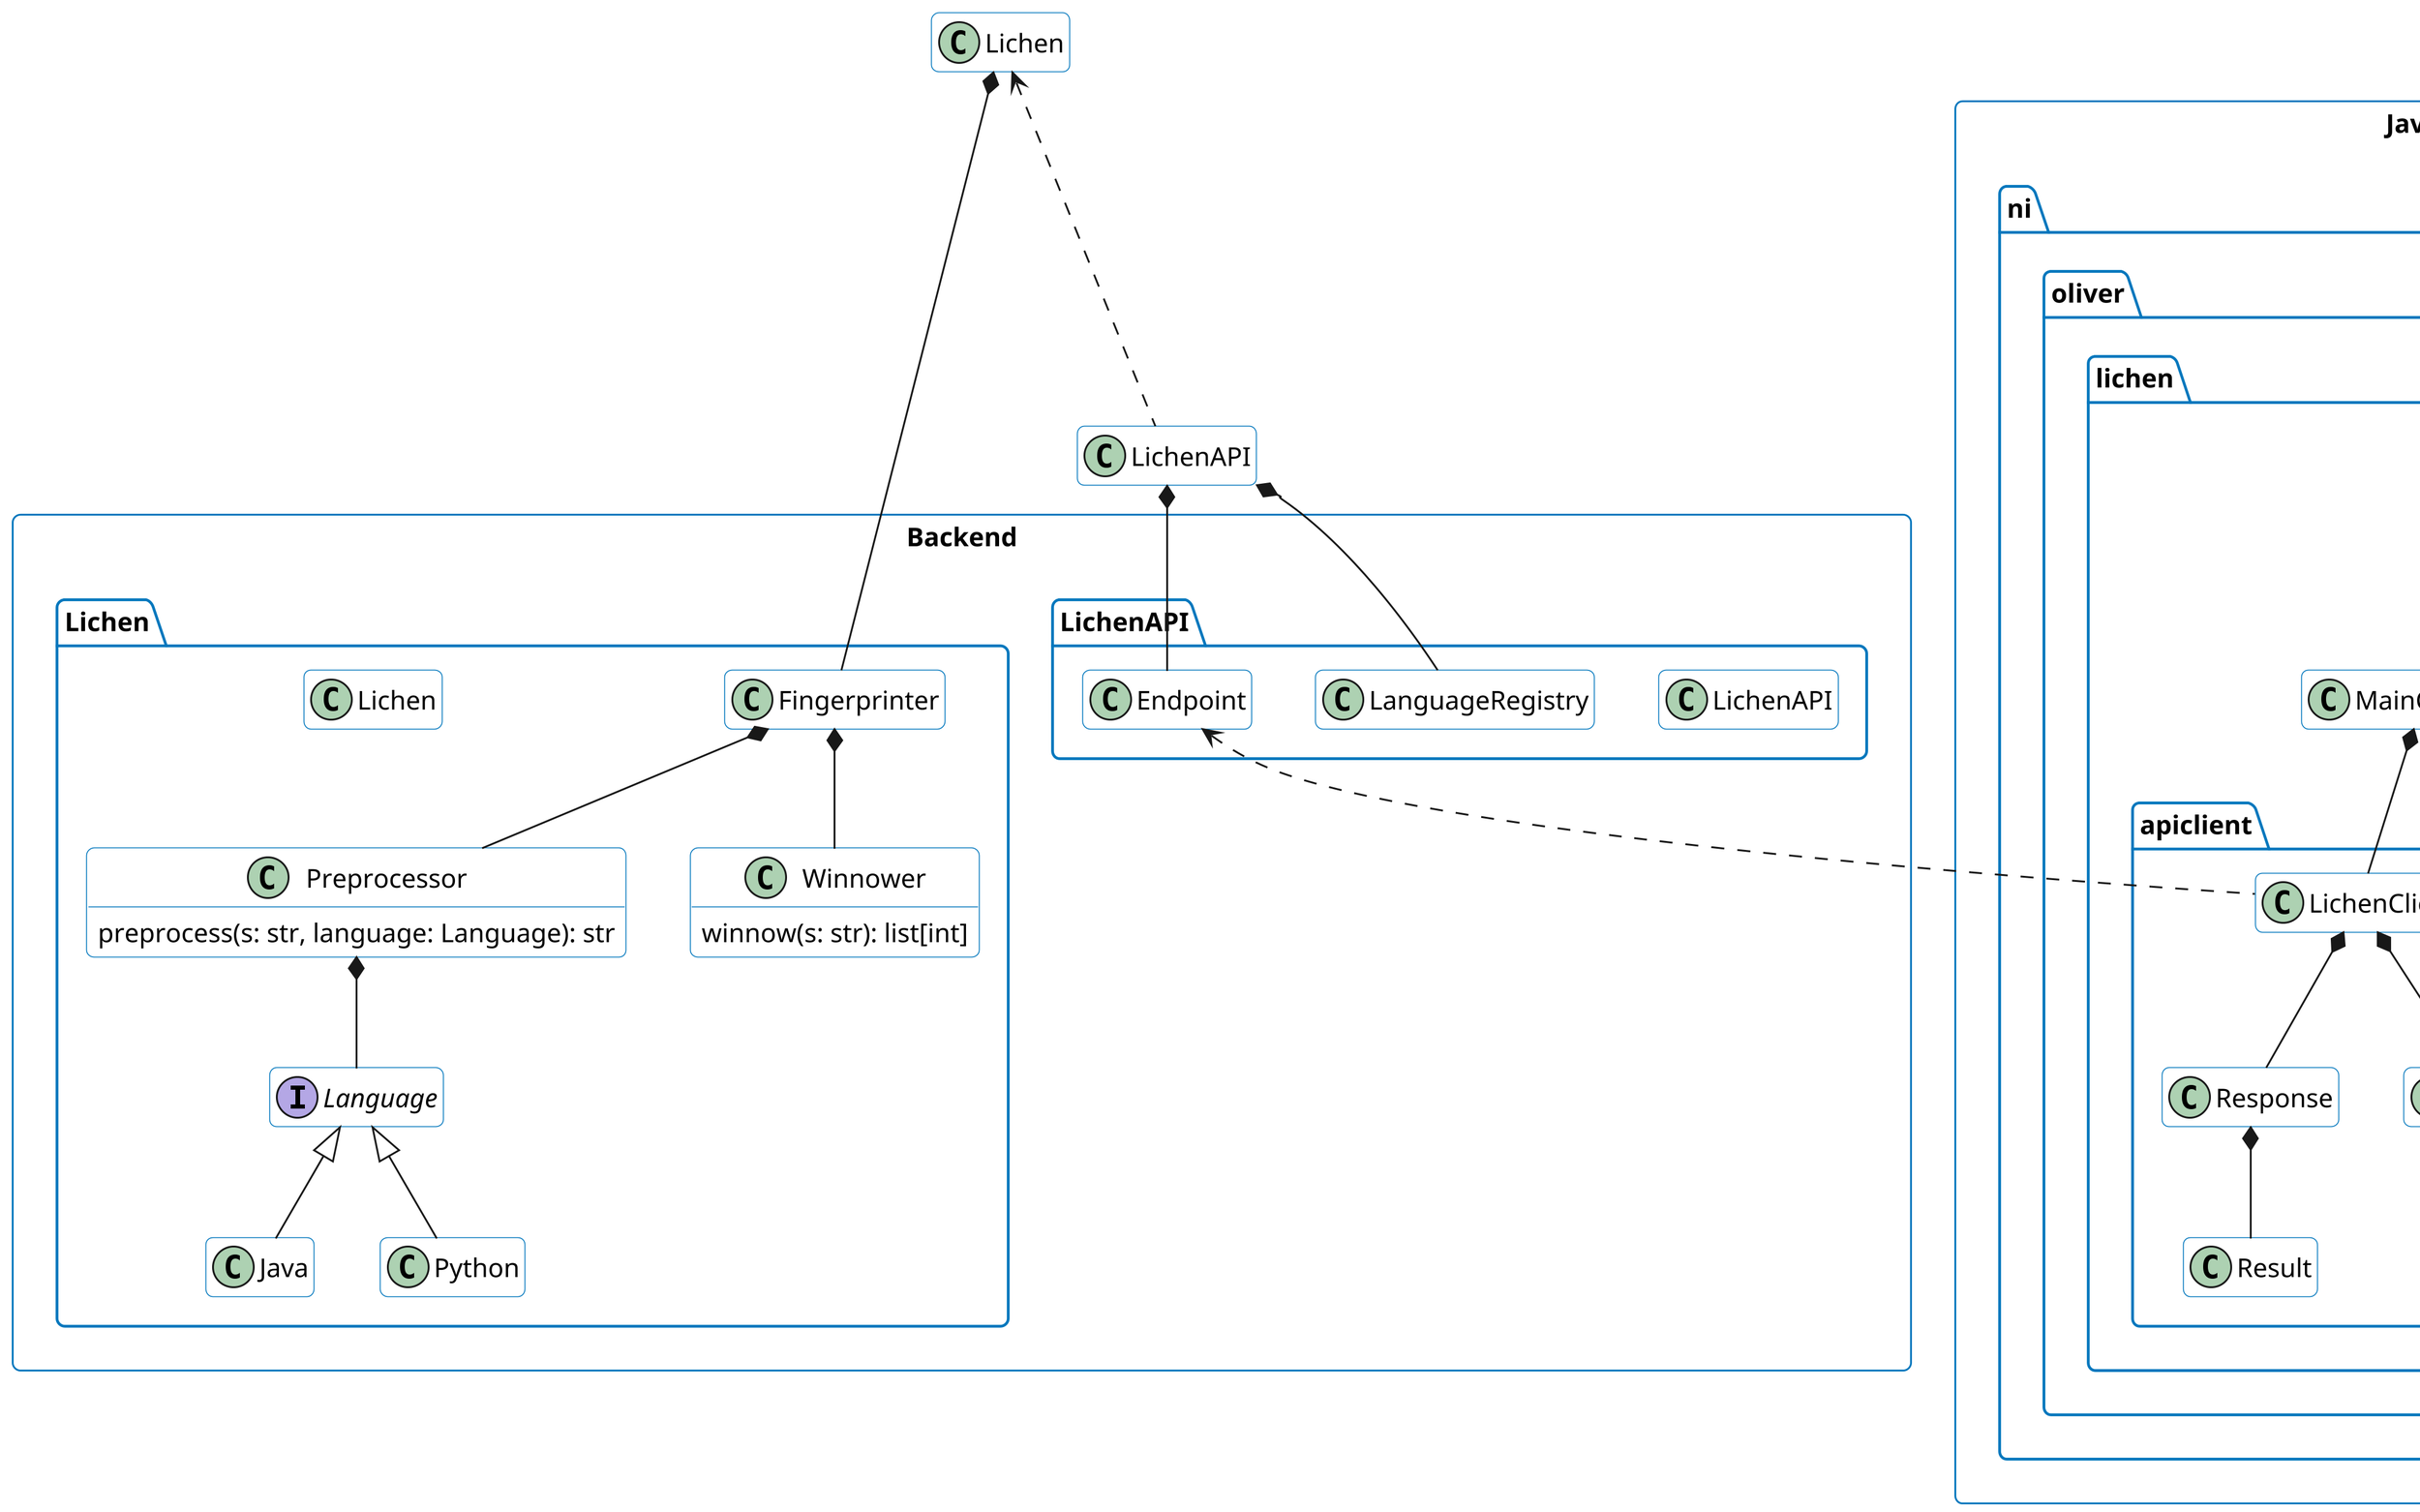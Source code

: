 @startuml

package Backend <<Rectangle>> {
    package Lichen {
        class Fingerprinter
        class Preprocessor
        class Winnower
        class Lichen

        interface Language
        class Python
        class Java
    }

    package LichenAPI {
        class LichenAPI
        class Endpoint
        class LanguageRegistry
    }
}

package JavaClient <<Rectangle>> {
    package ni.oliver.lichen.apiclient {
        class LichenClient
        class Request
        class Response
        class Result
    }

    package ni.oliver.lichen {
        class App
        class MainController
        class FilePane
        class Utils
    }
}

Preprocessor : preprocess(s: str, language: Language): str
Winnower : winnow(s: str): list[int]

Language <|-- Java
Language <|-- Python
Preprocessor *-- Language
Fingerprinter *-- Preprocessor
Fingerprinter *-- Winnower
Lichen *-- Fingerprinter

Lichen <.. LichenAPI
LichenAPI *-- Endpoint
LichenAPI *-- LanguageRegistry

LichenClient *-- Request
LichenClient *-- Response
Response *-- Result

Endpoint <.. LichenClient
App <.. Utils
App *-- MainController
MainController *-- LichenClient
MainController *-- FilePane

' ------------- '
' Style Options '
' ------------- '

hide empty methods
hide empty fields

!define STYLE_ACCENT #0277BD
!define STYLE_BGC #FFF
!define STYLE_FGC #000

skinparam {
    DPI 300
    Shadowing false
    DefaultFontName -apple-system,BlinkMacSystemFont,Segoe UI,Helvetica,Arial,sans-serif,Apple Color Emoji,Segoe UI Emoji
    DefaultMonospacedFontName SFMono-Regular,Consolas,Liberation Mono,Menlo,monospace
    DefaultFontColor STYLE_FGC
    ArrowColor STYLE_ACCENT
    ActivityBorderColor STYLE_ACCENT
    ActivityDiamondBorderColor STYLE_ACCENT
    ActorBorderColor STYLE_ACCENT
    AgentBorderColor STYLE_ACCENT
    ArtifactBorderColor STYLE_ACCENT
    BoundaryBorderColor STYLE_ACCENT
    ClassBorderColor STYLE_ACCENT
    CloudBorderColor STYLE_ACCENT
    CollectionsBorderColor STYLE_ACCENT
    ComponentBorderColor STYLE_ACCENT
    ControlBorderColor STYLE_ACCENT
    DatabaseBorderColor STYLE_ACCENT
    EntityBorderColor STYLE_ACCENT
    FileBorderColor STYLE_ACCENT
    FolderBorderColor STYLE_ACCENT
    FrameBorderColor STYLE_ACCENT
    InterfaceBorderColor STYLE_ACCENT
    LegendBorderColor STYLE_ACCENT
    NodeBorderColor STYLE_ACCENT
    NoteBorderColor STYLE_ACCENT
    ObjectBorderColor STYLE_ACCENT
    PackageBorderColor STYLE_ACCENT
    ParticipantBorderColor STYLE_ACCENT
    PartitionBorderColor STYLE_ACCENT
    QueueBorderColor STYLE_ACCENT
    RectangleBorderColor STYLE_ACCENT
    SequenceBoxBorderColor STYLE_ACCENT
    SequenceDividerBorderColor STYLE_ACCENT
    SequenceGroupBorderColor STYLE_ACCENT
    SequenceLifeLineBorderColor STYLE_ACCENT
    SequenceReferenceBorderColor STYLE_ACCENT
    StackBorderColor STYLE_ACCENT
    StateBorderColor STYLE_ACCENT
    StorageBorderColor STYLE_ACCENT
    SwimlaneBorderColor STYLE_ACCENT
    UsecaseBorderColor STYLE_ACCENT
    ActivityBackgroundColor STYLE_BGC
    ActivityDiamondBackgroundColor STYLE_BGC
    ActorBackgroundColor STYLE_BGC
    AgentBackgroundColor STYLE_BGC
    ArtifactBackgroundColor STYLE_BGC
    BackgroundColor STYLE_BGC
    BoundaryBackgroundColor STYLE_BGC
    ClassBackgroundColor STYLE_BGC
    ClassHeaderBackgroundColor STYLE_BGC
    CloudBackgroundColor STYLE_BGC
    CollectionsBackgroundColor STYLE_BGC
    ComponentBackgroundColor STYLE_BGC
    ControlBackgroundColor STYLE_BGC
    DatabaseBackgroundColor STYLE_BGC
    EntityBackgroundColor STYLE_BGC
    FileBackgroundColor STYLE_BGC
    FolderBackgroundColor STYLE_BGC
    FrameBackgroundColor STYLE_BGC
    IconPackageBackgroundColor STYLE_BGC
    IconPrivateBackgroundColor STYLE_BGC
    IconProtectedBackgroundColor STYLE_BGC
    IconPublicBackgroundColor STYLE_BGC
    InterfaceBackgroundColor STYLE_BGC
    LegendBackgroundColor STYLE_BGC
    NodeBackgroundColor STYLE_BGC
    NoteBackgroundColor STYLE_BGC
    ObjectBackgroundColor STYLE_BGC
    PackageBackgroundColor STYLE_BGC
    ParticipantBackgroundColor STYLE_BGC
    PartitionBackgroundColor STYLE_BGC
    QueueBackgroundColor STYLE_BGC
    RectangleBackgroundColor STYLE_BGC
    SequenceBoxBackgroundColor STYLE_BGC
    SequenceDividerBackgroundColor STYLE_BGC
    SequenceGroupBackgroundColor STYLE_BGC
    SequenceGroupBodyBackgroundColor STYLE_BGC
    SequenceLifeLineBackgroundColor STYLE_BGC
    SequenceReferenceBackgroundColor STYLE_BGC
    SequenceReferenceHeaderBackgroundColor STYLE_BGC
    StackBackgroundColor STYLE_BGC
    StateBackgroundColor STYLE_BGC
    StereotypeABackgroundColor STYLE_BGC
    StereotypeCBackgroundColor STYLE_BGC
    StereotypeEBackgroundColor STYLE_BGC
    StereotypeIBackgroundColor STYLE_BGC
    StereotypeNBackgroundColor STYLE_BGC
    StorageBackgroundColor STYLE_BGC
    TitleBackgroundColor STYLE_BGC
    UsecaseBackgroundColor STYLE_BGC
    roundcorner 8
}

@enduml